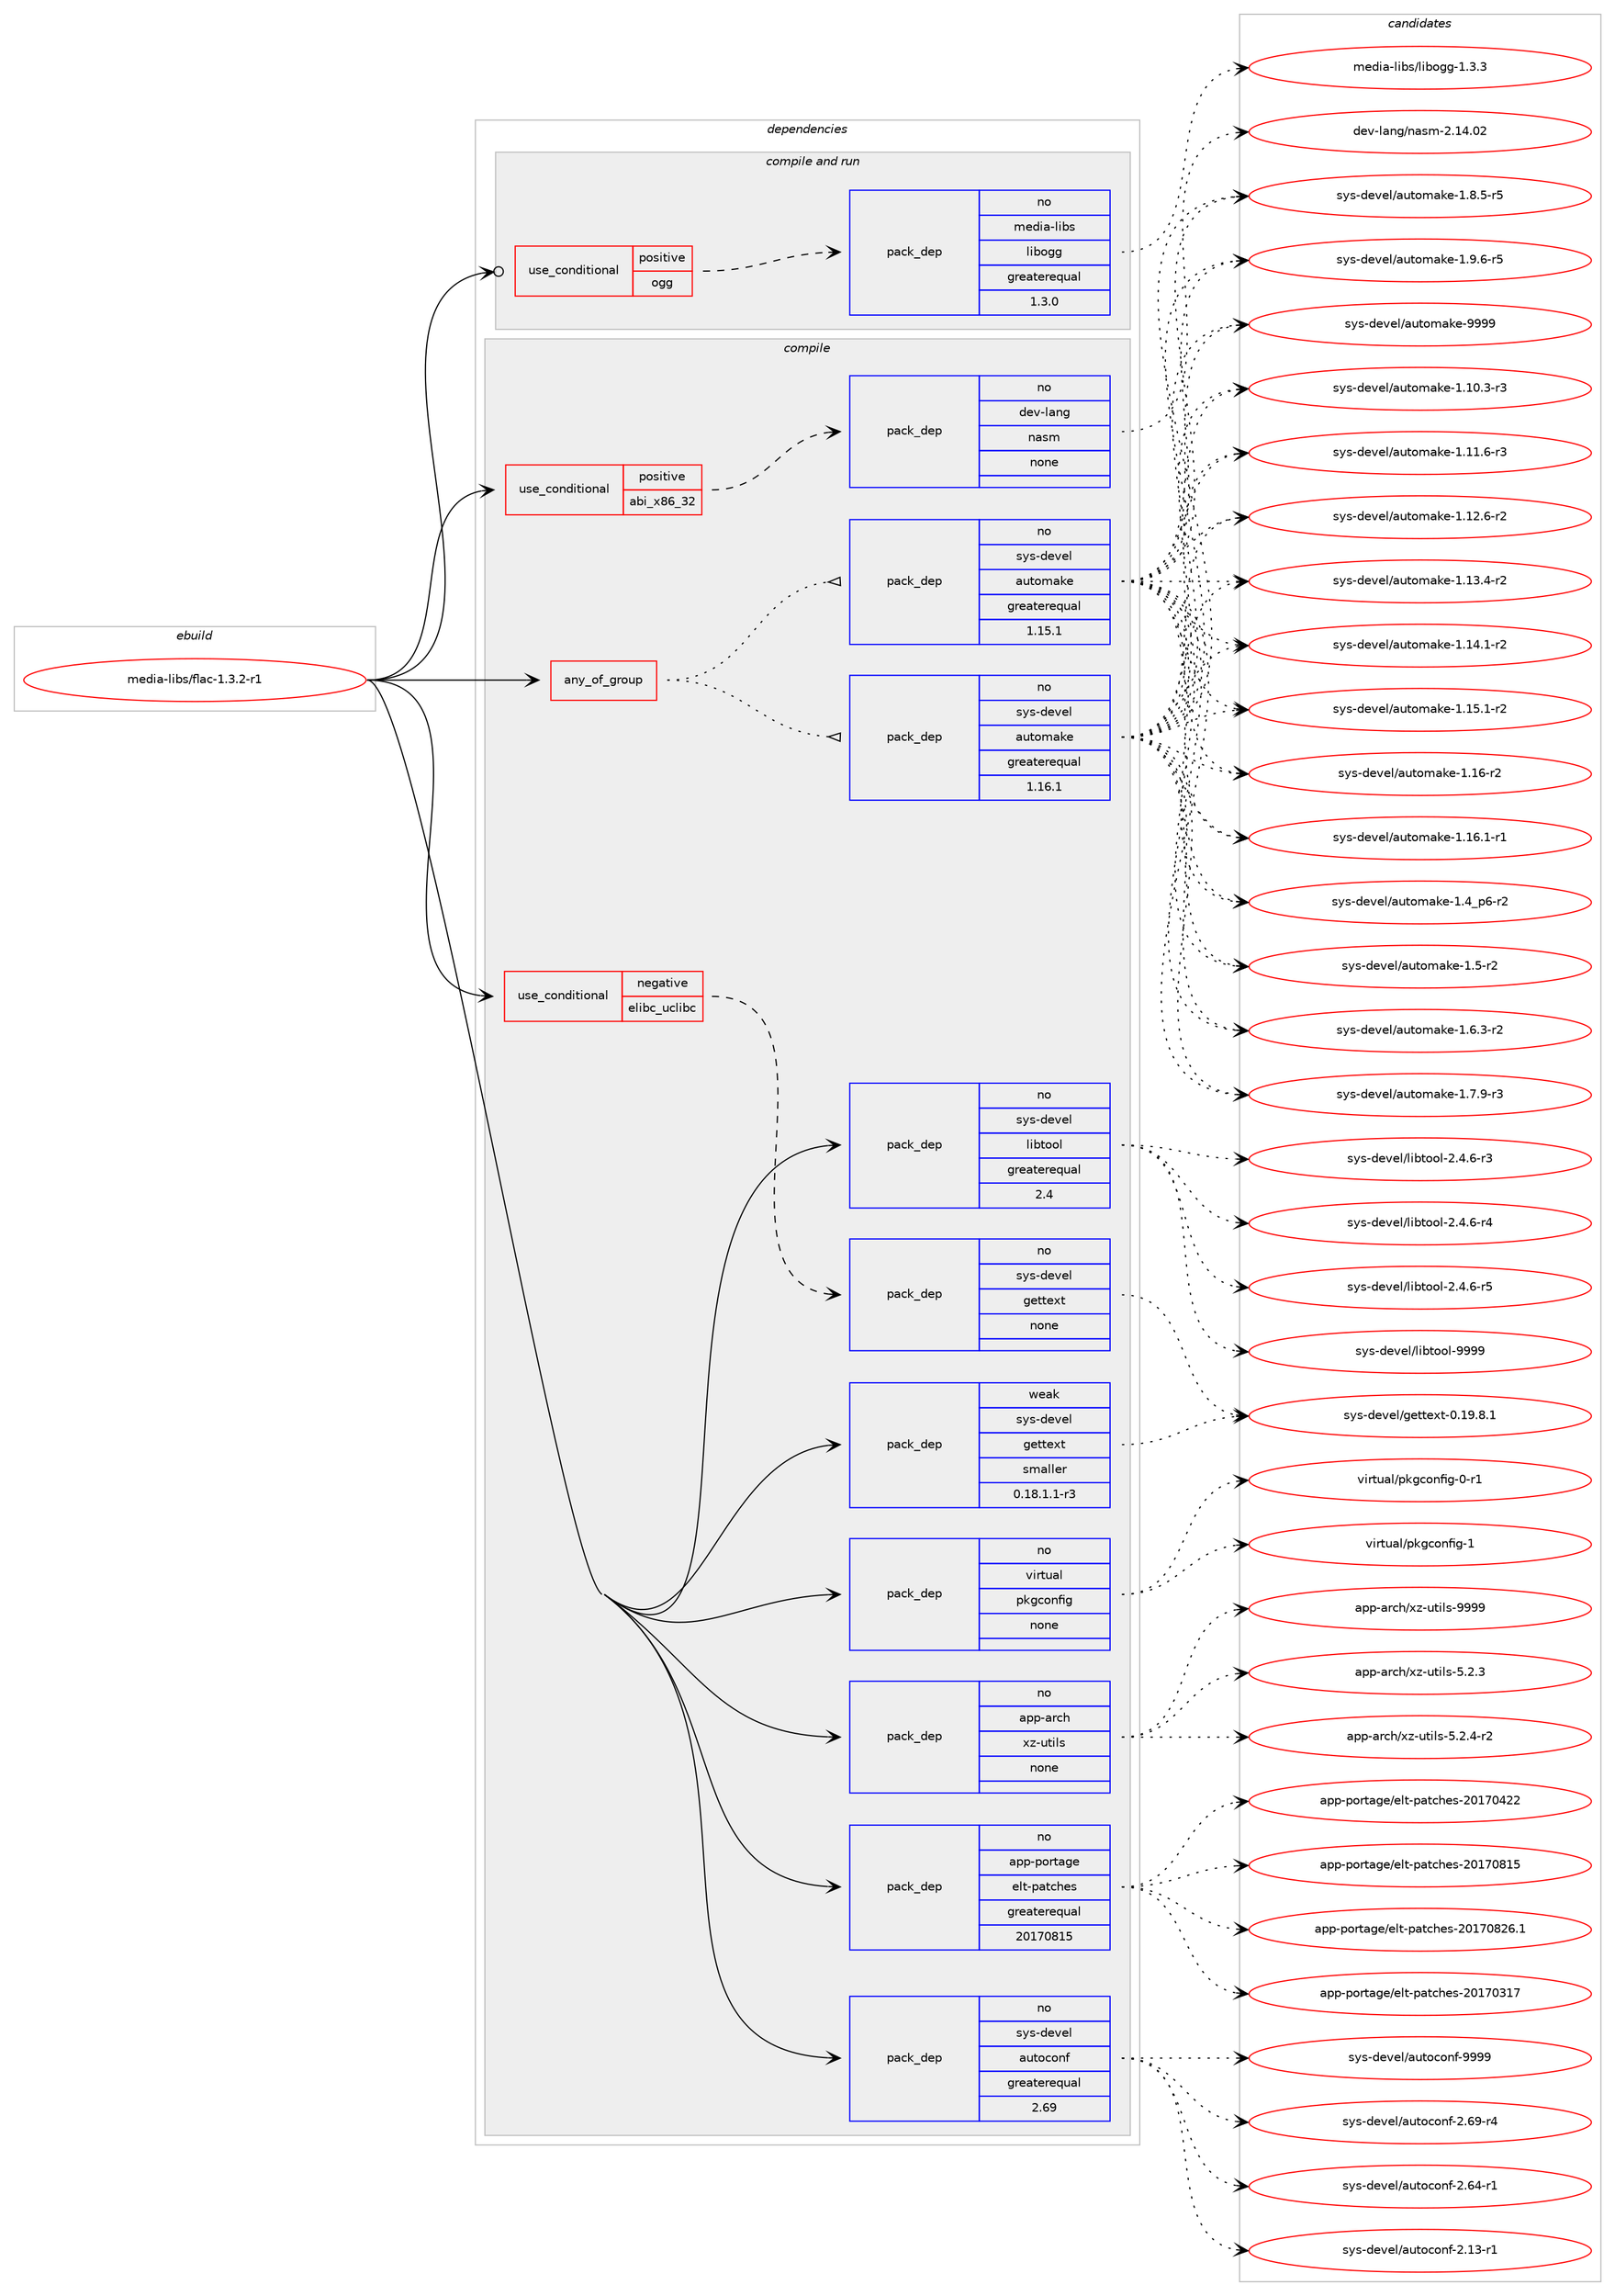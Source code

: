 digraph prolog {

# *************
# Graph options
# *************

newrank=true;
concentrate=true;
compound=true;
graph [rankdir=LR,fontname=Helvetica,fontsize=10,ranksep=1.5];#, ranksep=2.5, nodesep=0.2];
edge  [arrowhead=vee];
node  [fontname=Helvetica,fontsize=10];

# **********
# The ebuild
# **********

subgraph cluster_leftcol {
color=gray;
rank=same;
label=<<i>ebuild</i>>;
id [label="media-libs/flac-1.3.2-r1", color=red, width=4, href="../media-libs/flac-1.3.2-r1.svg"];
}

# ****************
# The dependencies
# ****************

subgraph cluster_midcol {
color=gray;
label=<<i>dependencies</i>>;
subgraph cluster_compile {
fillcolor="#eeeeee";
style=filled;
label=<<i>compile</i>>;
subgraph any24982 {
dependency1609761 [label=<<TABLE BORDER="0" CELLBORDER="1" CELLSPACING="0" CELLPADDING="4"><TR><TD CELLPADDING="10">any_of_group</TD></TR></TABLE>>, shape=none, color=red];subgraph pack1150354 {
dependency1609762 [label=<<TABLE BORDER="0" CELLBORDER="1" CELLSPACING="0" CELLPADDING="4" WIDTH="220"><TR><TD ROWSPAN="6" CELLPADDING="30">pack_dep</TD></TR><TR><TD WIDTH="110">no</TD></TR><TR><TD>sys-devel</TD></TR><TR><TD>automake</TD></TR><TR><TD>greaterequal</TD></TR><TR><TD>1.16.1</TD></TR></TABLE>>, shape=none, color=blue];
}
dependency1609761:e -> dependency1609762:w [weight=20,style="dotted",arrowhead="oinv"];
subgraph pack1150355 {
dependency1609763 [label=<<TABLE BORDER="0" CELLBORDER="1" CELLSPACING="0" CELLPADDING="4" WIDTH="220"><TR><TD ROWSPAN="6" CELLPADDING="30">pack_dep</TD></TR><TR><TD WIDTH="110">no</TD></TR><TR><TD>sys-devel</TD></TR><TR><TD>automake</TD></TR><TR><TD>greaterequal</TD></TR><TR><TD>1.15.1</TD></TR></TABLE>>, shape=none, color=blue];
}
dependency1609761:e -> dependency1609763:w [weight=20,style="dotted",arrowhead="oinv"];
}
id:e -> dependency1609761:w [weight=20,style="solid",arrowhead="vee"];
subgraph cond433734 {
dependency1609764 [label=<<TABLE BORDER="0" CELLBORDER="1" CELLSPACING="0" CELLPADDING="4"><TR><TD ROWSPAN="3" CELLPADDING="10">use_conditional</TD></TR><TR><TD>negative</TD></TR><TR><TD>elibc_uclibc</TD></TR></TABLE>>, shape=none, color=red];
subgraph pack1150356 {
dependency1609765 [label=<<TABLE BORDER="0" CELLBORDER="1" CELLSPACING="0" CELLPADDING="4" WIDTH="220"><TR><TD ROWSPAN="6" CELLPADDING="30">pack_dep</TD></TR><TR><TD WIDTH="110">no</TD></TR><TR><TD>sys-devel</TD></TR><TR><TD>gettext</TD></TR><TR><TD>none</TD></TR><TR><TD></TD></TR></TABLE>>, shape=none, color=blue];
}
dependency1609764:e -> dependency1609765:w [weight=20,style="dashed",arrowhead="vee"];
}
id:e -> dependency1609764:w [weight=20,style="solid",arrowhead="vee"];
subgraph cond433735 {
dependency1609766 [label=<<TABLE BORDER="0" CELLBORDER="1" CELLSPACING="0" CELLPADDING="4"><TR><TD ROWSPAN="3" CELLPADDING="10">use_conditional</TD></TR><TR><TD>positive</TD></TR><TR><TD>abi_x86_32</TD></TR></TABLE>>, shape=none, color=red];
subgraph pack1150357 {
dependency1609767 [label=<<TABLE BORDER="0" CELLBORDER="1" CELLSPACING="0" CELLPADDING="4" WIDTH="220"><TR><TD ROWSPAN="6" CELLPADDING="30">pack_dep</TD></TR><TR><TD WIDTH="110">no</TD></TR><TR><TD>dev-lang</TD></TR><TR><TD>nasm</TD></TR><TR><TD>none</TD></TR><TR><TD></TD></TR></TABLE>>, shape=none, color=blue];
}
dependency1609766:e -> dependency1609767:w [weight=20,style="dashed",arrowhead="vee"];
}
id:e -> dependency1609766:w [weight=20,style="solid",arrowhead="vee"];
subgraph pack1150358 {
dependency1609768 [label=<<TABLE BORDER="0" CELLBORDER="1" CELLSPACING="0" CELLPADDING="4" WIDTH="220"><TR><TD ROWSPAN="6" CELLPADDING="30">pack_dep</TD></TR><TR><TD WIDTH="110">no</TD></TR><TR><TD>app-arch</TD></TR><TR><TD>xz-utils</TD></TR><TR><TD>none</TD></TR><TR><TD></TD></TR></TABLE>>, shape=none, color=blue];
}
id:e -> dependency1609768:w [weight=20,style="solid",arrowhead="vee"];
subgraph pack1150359 {
dependency1609769 [label=<<TABLE BORDER="0" CELLBORDER="1" CELLSPACING="0" CELLPADDING="4" WIDTH="220"><TR><TD ROWSPAN="6" CELLPADDING="30">pack_dep</TD></TR><TR><TD WIDTH="110">no</TD></TR><TR><TD>app-portage</TD></TR><TR><TD>elt-patches</TD></TR><TR><TD>greaterequal</TD></TR><TR><TD>20170815</TD></TR></TABLE>>, shape=none, color=blue];
}
id:e -> dependency1609769:w [weight=20,style="solid",arrowhead="vee"];
subgraph pack1150360 {
dependency1609770 [label=<<TABLE BORDER="0" CELLBORDER="1" CELLSPACING="0" CELLPADDING="4" WIDTH="220"><TR><TD ROWSPAN="6" CELLPADDING="30">pack_dep</TD></TR><TR><TD WIDTH="110">no</TD></TR><TR><TD>sys-devel</TD></TR><TR><TD>autoconf</TD></TR><TR><TD>greaterequal</TD></TR><TR><TD>2.69</TD></TR></TABLE>>, shape=none, color=blue];
}
id:e -> dependency1609770:w [weight=20,style="solid",arrowhead="vee"];
subgraph pack1150361 {
dependency1609771 [label=<<TABLE BORDER="0" CELLBORDER="1" CELLSPACING="0" CELLPADDING="4" WIDTH="220"><TR><TD ROWSPAN="6" CELLPADDING="30">pack_dep</TD></TR><TR><TD WIDTH="110">no</TD></TR><TR><TD>sys-devel</TD></TR><TR><TD>libtool</TD></TR><TR><TD>greaterequal</TD></TR><TR><TD>2.4</TD></TR></TABLE>>, shape=none, color=blue];
}
id:e -> dependency1609771:w [weight=20,style="solid",arrowhead="vee"];
subgraph pack1150362 {
dependency1609772 [label=<<TABLE BORDER="0" CELLBORDER="1" CELLSPACING="0" CELLPADDING="4" WIDTH="220"><TR><TD ROWSPAN="6" CELLPADDING="30">pack_dep</TD></TR><TR><TD WIDTH="110">no</TD></TR><TR><TD>virtual</TD></TR><TR><TD>pkgconfig</TD></TR><TR><TD>none</TD></TR><TR><TD></TD></TR></TABLE>>, shape=none, color=blue];
}
id:e -> dependency1609772:w [weight=20,style="solid",arrowhead="vee"];
subgraph pack1150363 {
dependency1609773 [label=<<TABLE BORDER="0" CELLBORDER="1" CELLSPACING="0" CELLPADDING="4" WIDTH="220"><TR><TD ROWSPAN="6" CELLPADDING="30">pack_dep</TD></TR><TR><TD WIDTH="110">weak</TD></TR><TR><TD>sys-devel</TD></TR><TR><TD>gettext</TD></TR><TR><TD>smaller</TD></TR><TR><TD>0.18.1.1-r3</TD></TR></TABLE>>, shape=none, color=blue];
}
id:e -> dependency1609773:w [weight=20,style="solid",arrowhead="vee"];
}
subgraph cluster_compileandrun {
fillcolor="#eeeeee";
style=filled;
label=<<i>compile and run</i>>;
subgraph cond433736 {
dependency1609774 [label=<<TABLE BORDER="0" CELLBORDER="1" CELLSPACING="0" CELLPADDING="4"><TR><TD ROWSPAN="3" CELLPADDING="10">use_conditional</TD></TR><TR><TD>positive</TD></TR><TR><TD>ogg</TD></TR></TABLE>>, shape=none, color=red];
subgraph pack1150364 {
dependency1609775 [label=<<TABLE BORDER="0" CELLBORDER="1" CELLSPACING="0" CELLPADDING="4" WIDTH="220"><TR><TD ROWSPAN="6" CELLPADDING="30">pack_dep</TD></TR><TR><TD WIDTH="110">no</TD></TR><TR><TD>media-libs</TD></TR><TR><TD>libogg</TD></TR><TR><TD>greaterequal</TD></TR><TR><TD>1.3.0</TD></TR></TABLE>>, shape=none, color=blue];
}
dependency1609774:e -> dependency1609775:w [weight=20,style="dashed",arrowhead="vee"];
}
id:e -> dependency1609774:w [weight=20,style="solid",arrowhead="odotvee"];
}
subgraph cluster_run {
fillcolor="#eeeeee";
style=filled;
label=<<i>run</i>>;
}
}

# **************
# The candidates
# **************

subgraph cluster_choices {
rank=same;
color=gray;
label=<<i>candidates</i>>;

subgraph choice1150354 {
color=black;
nodesep=1;
choice11512111545100101118101108479711711611110997107101454946494846514511451 [label="sys-devel/automake-1.10.3-r3", color=red, width=4,href="../sys-devel/automake-1.10.3-r3.svg"];
choice11512111545100101118101108479711711611110997107101454946494946544511451 [label="sys-devel/automake-1.11.6-r3", color=red, width=4,href="../sys-devel/automake-1.11.6-r3.svg"];
choice11512111545100101118101108479711711611110997107101454946495046544511450 [label="sys-devel/automake-1.12.6-r2", color=red, width=4,href="../sys-devel/automake-1.12.6-r2.svg"];
choice11512111545100101118101108479711711611110997107101454946495146524511450 [label="sys-devel/automake-1.13.4-r2", color=red, width=4,href="../sys-devel/automake-1.13.4-r2.svg"];
choice11512111545100101118101108479711711611110997107101454946495246494511450 [label="sys-devel/automake-1.14.1-r2", color=red, width=4,href="../sys-devel/automake-1.14.1-r2.svg"];
choice11512111545100101118101108479711711611110997107101454946495346494511450 [label="sys-devel/automake-1.15.1-r2", color=red, width=4,href="../sys-devel/automake-1.15.1-r2.svg"];
choice1151211154510010111810110847971171161111099710710145494649544511450 [label="sys-devel/automake-1.16-r2", color=red, width=4,href="../sys-devel/automake-1.16-r2.svg"];
choice11512111545100101118101108479711711611110997107101454946495446494511449 [label="sys-devel/automake-1.16.1-r1", color=red, width=4,href="../sys-devel/automake-1.16.1-r1.svg"];
choice115121115451001011181011084797117116111109971071014549465295112544511450 [label="sys-devel/automake-1.4_p6-r2", color=red, width=4,href="../sys-devel/automake-1.4_p6-r2.svg"];
choice11512111545100101118101108479711711611110997107101454946534511450 [label="sys-devel/automake-1.5-r2", color=red, width=4,href="../sys-devel/automake-1.5-r2.svg"];
choice115121115451001011181011084797117116111109971071014549465446514511450 [label="sys-devel/automake-1.6.3-r2", color=red, width=4,href="../sys-devel/automake-1.6.3-r2.svg"];
choice115121115451001011181011084797117116111109971071014549465546574511451 [label="sys-devel/automake-1.7.9-r3", color=red, width=4,href="../sys-devel/automake-1.7.9-r3.svg"];
choice115121115451001011181011084797117116111109971071014549465646534511453 [label="sys-devel/automake-1.8.5-r5", color=red, width=4,href="../sys-devel/automake-1.8.5-r5.svg"];
choice115121115451001011181011084797117116111109971071014549465746544511453 [label="sys-devel/automake-1.9.6-r5", color=red, width=4,href="../sys-devel/automake-1.9.6-r5.svg"];
choice115121115451001011181011084797117116111109971071014557575757 [label="sys-devel/automake-9999", color=red, width=4,href="../sys-devel/automake-9999.svg"];
dependency1609762:e -> choice11512111545100101118101108479711711611110997107101454946494846514511451:w [style=dotted,weight="100"];
dependency1609762:e -> choice11512111545100101118101108479711711611110997107101454946494946544511451:w [style=dotted,weight="100"];
dependency1609762:e -> choice11512111545100101118101108479711711611110997107101454946495046544511450:w [style=dotted,weight="100"];
dependency1609762:e -> choice11512111545100101118101108479711711611110997107101454946495146524511450:w [style=dotted,weight="100"];
dependency1609762:e -> choice11512111545100101118101108479711711611110997107101454946495246494511450:w [style=dotted,weight="100"];
dependency1609762:e -> choice11512111545100101118101108479711711611110997107101454946495346494511450:w [style=dotted,weight="100"];
dependency1609762:e -> choice1151211154510010111810110847971171161111099710710145494649544511450:w [style=dotted,weight="100"];
dependency1609762:e -> choice11512111545100101118101108479711711611110997107101454946495446494511449:w [style=dotted,weight="100"];
dependency1609762:e -> choice115121115451001011181011084797117116111109971071014549465295112544511450:w [style=dotted,weight="100"];
dependency1609762:e -> choice11512111545100101118101108479711711611110997107101454946534511450:w [style=dotted,weight="100"];
dependency1609762:e -> choice115121115451001011181011084797117116111109971071014549465446514511450:w [style=dotted,weight="100"];
dependency1609762:e -> choice115121115451001011181011084797117116111109971071014549465546574511451:w [style=dotted,weight="100"];
dependency1609762:e -> choice115121115451001011181011084797117116111109971071014549465646534511453:w [style=dotted,weight="100"];
dependency1609762:e -> choice115121115451001011181011084797117116111109971071014549465746544511453:w [style=dotted,weight="100"];
dependency1609762:e -> choice115121115451001011181011084797117116111109971071014557575757:w [style=dotted,weight="100"];
}
subgraph choice1150355 {
color=black;
nodesep=1;
choice11512111545100101118101108479711711611110997107101454946494846514511451 [label="sys-devel/automake-1.10.3-r3", color=red, width=4,href="../sys-devel/automake-1.10.3-r3.svg"];
choice11512111545100101118101108479711711611110997107101454946494946544511451 [label="sys-devel/automake-1.11.6-r3", color=red, width=4,href="../sys-devel/automake-1.11.6-r3.svg"];
choice11512111545100101118101108479711711611110997107101454946495046544511450 [label="sys-devel/automake-1.12.6-r2", color=red, width=4,href="../sys-devel/automake-1.12.6-r2.svg"];
choice11512111545100101118101108479711711611110997107101454946495146524511450 [label="sys-devel/automake-1.13.4-r2", color=red, width=4,href="../sys-devel/automake-1.13.4-r2.svg"];
choice11512111545100101118101108479711711611110997107101454946495246494511450 [label="sys-devel/automake-1.14.1-r2", color=red, width=4,href="../sys-devel/automake-1.14.1-r2.svg"];
choice11512111545100101118101108479711711611110997107101454946495346494511450 [label="sys-devel/automake-1.15.1-r2", color=red, width=4,href="../sys-devel/automake-1.15.1-r2.svg"];
choice1151211154510010111810110847971171161111099710710145494649544511450 [label="sys-devel/automake-1.16-r2", color=red, width=4,href="../sys-devel/automake-1.16-r2.svg"];
choice11512111545100101118101108479711711611110997107101454946495446494511449 [label="sys-devel/automake-1.16.1-r1", color=red, width=4,href="../sys-devel/automake-1.16.1-r1.svg"];
choice115121115451001011181011084797117116111109971071014549465295112544511450 [label="sys-devel/automake-1.4_p6-r2", color=red, width=4,href="../sys-devel/automake-1.4_p6-r2.svg"];
choice11512111545100101118101108479711711611110997107101454946534511450 [label="sys-devel/automake-1.5-r2", color=red, width=4,href="../sys-devel/automake-1.5-r2.svg"];
choice115121115451001011181011084797117116111109971071014549465446514511450 [label="sys-devel/automake-1.6.3-r2", color=red, width=4,href="../sys-devel/automake-1.6.3-r2.svg"];
choice115121115451001011181011084797117116111109971071014549465546574511451 [label="sys-devel/automake-1.7.9-r3", color=red, width=4,href="../sys-devel/automake-1.7.9-r3.svg"];
choice115121115451001011181011084797117116111109971071014549465646534511453 [label="sys-devel/automake-1.8.5-r5", color=red, width=4,href="../sys-devel/automake-1.8.5-r5.svg"];
choice115121115451001011181011084797117116111109971071014549465746544511453 [label="sys-devel/automake-1.9.6-r5", color=red, width=4,href="../sys-devel/automake-1.9.6-r5.svg"];
choice115121115451001011181011084797117116111109971071014557575757 [label="sys-devel/automake-9999", color=red, width=4,href="../sys-devel/automake-9999.svg"];
dependency1609763:e -> choice11512111545100101118101108479711711611110997107101454946494846514511451:w [style=dotted,weight="100"];
dependency1609763:e -> choice11512111545100101118101108479711711611110997107101454946494946544511451:w [style=dotted,weight="100"];
dependency1609763:e -> choice11512111545100101118101108479711711611110997107101454946495046544511450:w [style=dotted,weight="100"];
dependency1609763:e -> choice11512111545100101118101108479711711611110997107101454946495146524511450:w [style=dotted,weight="100"];
dependency1609763:e -> choice11512111545100101118101108479711711611110997107101454946495246494511450:w [style=dotted,weight="100"];
dependency1609763:e -> choice11512111545100101118101108479711711611110997107101454946495346494511450:w [style=dotted,weight="100"];
dependency1609763:e -> choice1151211154510010111810110847971171161111099710710145494649544511450:w [style=dotted,weight="100"];
dependency1609763:e -> choice11512111545100101118101108479711711611110997107101454946495446494511449:w [style=dotted,weight="100"];
dependency1609763:e -> choice115121115451001011181011084797117116111109971071014549465295112544511450:w [style=dotted,weight="100"];
dependency1609763:e -> choice11512111545100101118101108479711711611110997107101454946534511450:w [style=dotted,weight="100"];
dependency1609763:e -> choice115121115451001011181011084797117116111109971071014549465446514511450:w [style=dotted,weight="100"];
dependency1609763:e -> choice115121115451001011181011084797117116111109971071014549465546574511451:w [style=dotted,weight="100"];
dependency1609763:e -> choice115121115451001011181011084797117116111109971071014549465646534511453:w [style=dotted,weight="100"];
dependency1609763:e -> choice115121115451001011181011084797117116111109971071014549465746544511453:w [style=dotted,weight="100"];
dependency1609763:e -> choice115121115451001011181011084797117116111109971071014557575757:w [style=dotted,weight="100"];
}
subgraph choice1150356 {
color=black;
nodesep=1;
choice1151211154510010111810110847103101116116101120116454846495746564649 [label="sys-devel/gettext-0.19.8.1", color=red, width=4,href="../sys-devel/gettext-0.19.8.1.svg"];
dependency1609765:e -> choice1151211154510010111810110847103101116116101120116454846495746564649:w [style=dotted,weight="100"];
}
subgraph choice1150357 {
color=black;
nodesep=1;
choice100101118451089711010347110971151094550464952464850 [label="dev-lang/nasm-2.14.02", color=red, width=4,href="../dev-lang/nasm-2.14.02.svg"];
dependency1609767:e -> choice100101118451089711010347110971151094550464952464850:w [style=dotted,weight="100"];
}
subgraph choice1150358 {
color=black;
nodesep=1;
choice971121124597114991044712012245117116105108115455346504651 [label="app-arch/xz-utils-5.2.3", color=red, width=4,href="../app-arch/xz-utils-5.2.3.svg"];
choice9711211245971149910447120122451171161051081154553465046524511450 [label="app-arch/xz-utils-5.2.4-r2", color=red, width=4,href="../app-arch/xz-utils-5.2.4-r2.svg"];
choice9711211245971149910447120122451171161051081154557575757 [label="app-arch/xz-utils-9999", color=red, width=4,href="../app-arch/xz-utils-9999.svg"];
dependency1609768:e -> choice971121124597114991044712012245117116105108115455346504651:w [style=dotted,weight="100"];
dependency1609768:e -> choice9711211245971149910447120122451171161051081154553465046524511450:w [style=dotted,weight="100"];
dependency1609768:e -> choice9711211245971149910447120122451171161051081154557575757:w [style=dotted,weight="100"];
}
subgraph choice1150359 {
color=black;
nodesep=1;
choice97112112451121111141169710310147101108116451129711699104101115455048495548514955 [label="app-portage/elt-patches-20170317", color=red, width=4,href="../app-portage/elt-patches-20170317.svg"];
choice97112112451121111141169710310147101108116451129711699104101115455048495548525050 [label="app-portage/elt-patches-20170422", color=red, width=4,href="../app-portage/elt-patches-20170422.svg"];
choice97112112451121111141169710310147101108116451129711699104101115455048495548564953 [label="app-portage/elt-patches-20170815", color=red, width=4,href="../app-portage/elt-patches-20170815.svg"];
choice971121124511211111411697103101471011081164511297116991041011154550484955485650544649 [label="app-portage/elt-patches-20170826.1", color=red, width=4,href="../app-portage/elt-patches-20170826.1.svg"];
dependency1609769:e -> choice97112112451121111141169710310147101108116451129711699104101115455048495548514955:w [style=dotted,weight="100"];
dependency1609769:e -> choice97112112451121111141169710310147101108116451129711699104101115455048495548525050:w [style=dotted,weight="100"];
dependency1609769:e -> choice97112112451121111141169710310147101108116451129711699104101115455048495548564953:w [style=dotted,weight="100"];
dependency1609769:e -> choice971121124511211111411697103101471011081164511297116991041011154550484955485650544649:w [style=dotted,weight="100"];
}
subgraph choice1150360 {
color=black;
nodesep=1;
choice1151211154510010111810110847971171161119911111010245504649514511449 [label="sys-devel/autoconf-2.13-r1", color=red, width=4,href="../sys-devel/autoconf-2.13-r1.svg"];
choice1151211154510010111810110847971171161119911111010245504654524511449 [label="sys-devel/autoconf-2.64-r1", color=red, width=4,href="../sys-devel/autoconf-2.64-r1.svg"];
choice1151211154510010111810110847971171161119911111010245504654574511452 [label="sys-devel/autoconf-2.69-r4", color=red, width=4,href="../sys-devel/autoconf-2.69-r4.svg"];
choice115121115451001011181011084797117116111991111101024557575757 [label="sys-devel/autoconf-9999", color=red, width=4,href="../sys-devel/autoconf-9999.svg"];
dependency1609770:e -> choice1151211154510010111810110847971171161119911111010245504649514511449:w [style=dotted,weight="100"];
dependency1609770:e -> choice1151211154510010111810110847971171161119911111010245504654524511449:w [style=dotted,weight="100"];
dependency1609770:e -> choice1151211154510010111810110847971171161119911111010245504654574511452:w [style=dotted,weight="100"];
dependency1609770:e -> choice115121115451001011181011084797117116111991111101024557575757:w [style=dotted,weight="100"];
}
subgraph choice1150361 {
color=black;
nodesep=1;
choice1151211154510010111810110847108105981161111111084550465246544511451 [label="sys-devel/libtool-2.4.6-r3", color=red, width=4,href="../sys-devel/libtool-2.4.6-r3.svg"];
choice1151211154510010111810110847108105981161111111084550465246544511452 [label="sys-devel/libtool-2.4.6-r4", color=red, width=4,href="../sys-devel/libtool-2.4.6-r4.svg"];
choice1151211154510010111810110847108105981161111111084550465246544511453 [label="sys-devel/libtool-2.4.6-r5", color=red, width=4,href="../sys-devel/libtool-2.4.6-r5.svg"];
choice1151211154510010111810110847108105981161111111084557575757 [label="sys-devel/libtool-9999", color=red, width=4,href="../sys-devel/libtool-9999.svg"];
dependency1609771:e -> choice1151211154510010111810110847108105981161111111084550465246544511451:w [style=dotted,weight="100"];
dependency1609771:e -> choice1151211154510010111810110847108105981161111111084550465246544511452:w [style=dotted,weight="100"];
dependency1609771:e -> choice1151211154510010111810110847108105981161111111084550465246544511453:w [style=dotted,weight="100"];
dependency1609771:e -> choice1151211154510010111810110847108105981161111111084557575757:w [style=dotted,weight="100"];
}
subgraph choice1150362 {
color=black;
nodesep=1;
choice11810511411611797108471121071039911111010210510345484511449 [label="virtual/pkgconfig-0-r1", color=red, width=4,href="../virtual/pkgconfig-0-r1.svg"];
choice1181051141161179710847112107103991111101021051034549 [label="virtual/pkgconfig-1", color=red, width=4,href="../virtual/pkgconfig-1.svg"];
dependency1609772:e -> choice11810511411611797108471121071039911111010210510345484511449:w [style=dotted,weight="100"];
dependency1609772:e -> choice1181051141161179710847112107103991111101021051034549:w [style=dotted,weight="100"];
}
subgraph choice1150363 {
color=black;
nodesep=1;
choice1151211154510010111810110847103101116116101120116454846495746564649 [label="sys-devel/gettext-0.19.8.1", color=red, width=4,href="../sys-devel/gettext-0.19.8.1.svg"];
dependency1609773:e -> choice1151211154510010111810110847103101116116101120116454846495746564649:w [style=dotted,weight="100"];
}
subgraph choice1150364 {
color=black;
nodesep=1;
choice1091011001059745108105981154710810598111103103454946514651 [label="media-libs/libogg-1.3.3", color=red, width=4,href="../media-libs/libogg-1.3.3.svg"];
dependency1609775:e -> choice1091011001059745108105981154710810598111103103454946514651:w [style=dotted,weight="100"];
}
}

}
